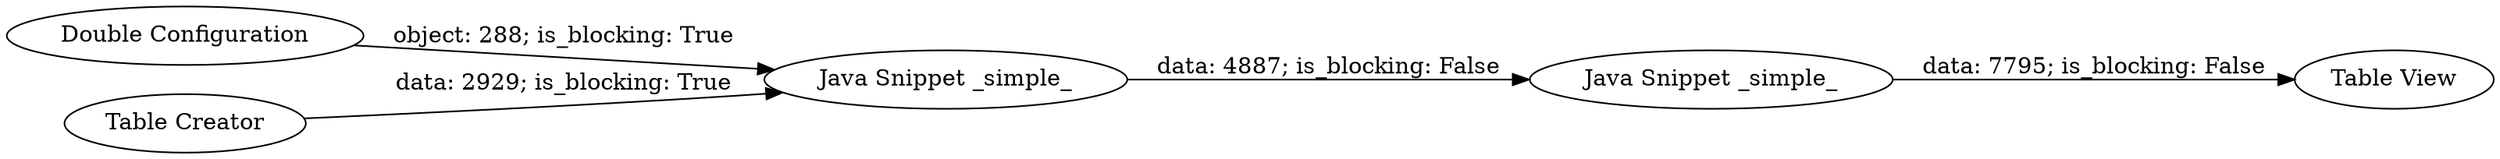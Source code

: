 digraph {
	"6398452959698419297_1" [label="Java Snippet _simple_"]
	"6398452959698419297_2" [label="Double Configuration"]
	"6398452959698419297_3" [label="Table Creator"]
	"6398452959698419297_4" [label="Java Snippet _simple_"]
	"6398452959698419297_5" [label="Table View"]
	"6398452959698419297_1" -> "6398452959698419297_4" [label="data: 4887; is_blocking: False"]
	"6398452959698419297_3" -> "6398452959698419297_1" [label="data: 2929; is_blocking: True"]
	"6398452959698419297_2" -> "6398452959698419297_1" [label="object: 288; is_blocking: True"]
	"6398452959698419297_4" -> "6398452959698419297_5" [label="data: 7795; is_blocking: False"]
	rankdir=LR
}
